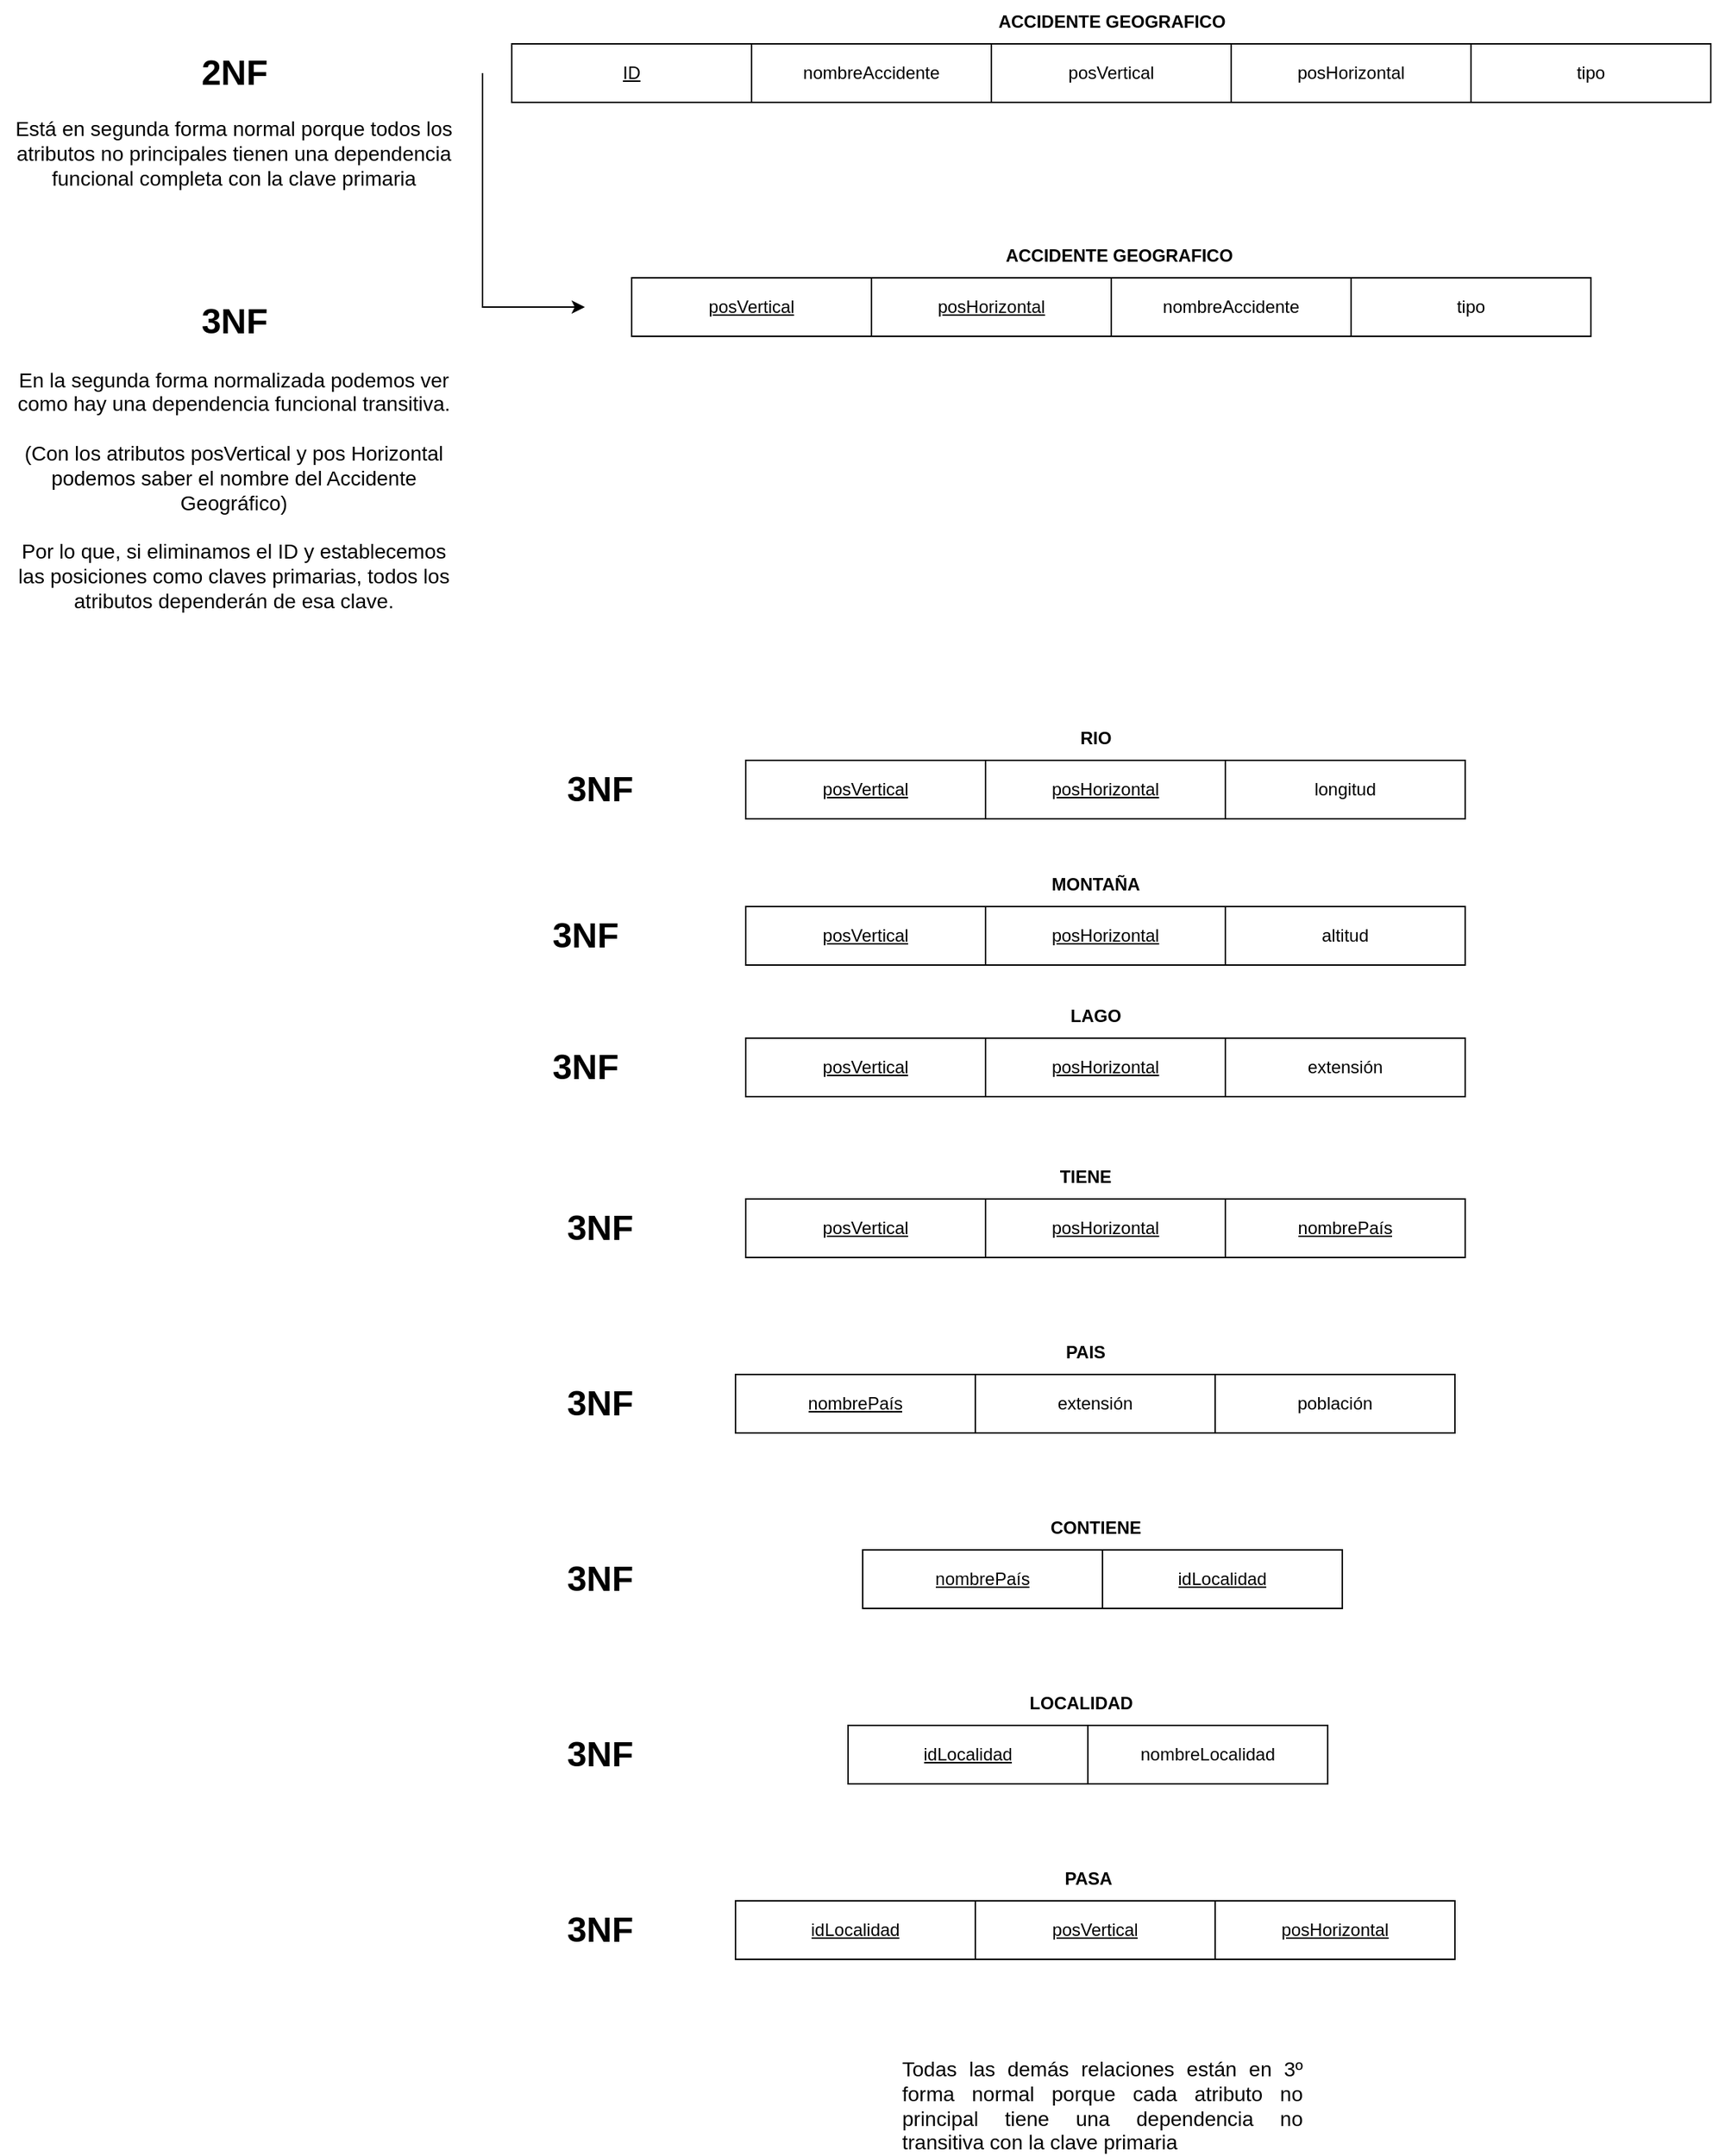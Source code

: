 <mxfile version="23.1.1" type="device">
  <diagram id="R2lEEEUBdFMjLlhIrx00" name="Page-1">
    <mxGraphModel dx="2216" dy="743" grid="1" gridSize="10" guides="1" tooltips="1" connect="1" arrows="1" fold="1" page="1" pageScale="1" pageWidth="850" pageHeight="1100" math="0" shadow="0" extFonts="Permanent Marker^https://fonts.googleapis.com/css?family=Permanent+Marker">
      <root>
        <mxCell id="0" />
        <mxCell id="1" parent="0" />
        <mxCell id="ImPGjt9nL06v0NSoHQ66-117" value="" style="shape=table;startSize=0;container=1;collapsible=0;childLayout=tableLayout;" parent="1" vertex="1">
          <mxGeometry x="10" y="370" width="820" height="40" as="geometry" />
        </mxCell>
        <mxCell id="ImPGjt9nL06v0NSoHQ66-118" value="" style="shape=tableRow;horizontal=0;startSize=0;swimlaneHead=0;swimlaneBody=0;strokeColor=inherit;top=0;left=0;bottom=0;right=0;collapsible=0;dropTarget=0;fillColor=none;points=[[0,0.5],[1,0.5]];portConstraint=eastwest;" parent="ImPGjt9nL06v0NSoHQ66-117" vertex="1">
          <mxGeometry width="820" height="40" as="geometry" />
        </mxCell>
        <mxCell id="ImPGjt9nL06v0NSoHQ66-119" value="&lt;u&gt;ID&lt;/u&gt;" style="shape=partialRectangle;html=1;whiteSpace=wrap;connectable=0;strokeColor=inherit;overflow=hidden;fillColor=none;top=0;left=0;bottom=0;right=0;pointerEvents=1;" parent="ImPGjt9nL06v0NSoHQ66-118" vertex="1">
          <mxGeometry width="164" height="40" as="geometry">
            <mxRectangle width="164" height="40" as="alternateBounds" />
          </mxGeometry>
        </mxCell>
        <mxCell id="ImPGjt9nL06v0NSoHQ66-120" value="nombreAccidente" style="shape=partialRectangle;html=1;whiteSpace=wrap;connectable=0;strokeColor=inherit;overflow=hidden;fillColor=none;top=0;left=0;bottom=0;right=0;pointerEvents=1;" parent="ImPGjt9nL06v0NSoHQ66-118" vertex="1">
          <mxGeometry x="164" width="164" height="40" as="geometry">
            <mxRectangle width="164" height="40" as="alternateBounds" />
          </mxGeometry>
        </mxCell>
        <mxCell id="ImPGjt9nL06v0NSoHQ66-121" value="posVertical" style="shape=partialRectangle;html=1;whiteSpace=wrap;connectable=0;strokeColor=inherit;overflow=hidden;fillColor=none;top=0;left=0;bottom=0;right=0;pointerEvents=1;" parent="ImPGjt9nL06v0NSoHQ66-118" vertex="1">
          <mxGeometry x="328" width="164" height="40" as="geometry">
            <mxRectangle width="164" height="40" as="alternateBounds" />
          </mxGeometry>
        </mxCell>
        <mxCell id="ImPGjt9nL06v0NSoHQ66-122" value="posHorizontal" style="shape=partialRectangle;html=1;whiteSpace=wrap;connectable=0;strokeColor=inherit;overflow=hidden;fillColor=none;top=0;left=0;bottom=0;right=0;pointerEvents=1;" parent="ImPGjt9nL06v0NSoHQ66-118" vertex="1">
          <mxGeometry x="492" width="164" height="40" as="geometry">
            <mxRectangle width="164" height="40" as="alternateBounds" />
          </mxGeometry>
        </mxCell>
        <mxCell id="ImPGjt9nL06v0NSoHQ66-123" value="tipo" style="shape=partialRectangle;html=1;whiteSpace=wrap;connectable=0;strokeColor=inherit;overflow=hidden;fillColor=none;top=0;left=0;bottom=0;right=0;pointerEvents=1;" parent="ImPGjt9nL06v0NSoHQ66-118" vertex="1">
          <mxGeometry x="656" width="164" height="40" as="geometry">
            <mxRectangle width="164" height="40" as="alternateBounds" />
          </mxGeometry>
        </mxCell>
        <mxCell id="ImPGjt9nL06v0NSoHQ66-124" value="&lt;b&gt;ACCIDENTE GEOGRAFICO&lt;/b&gt;" style="text;html=1;strokeColor=none;fillColor=none;align=center;verticalAlign=middle;whiteSpace=wrap;rounded=0;" parent="1" vertex="1">
          <mxGeometry x="297.5" y="340" width="245" height="30" as="geometry" />
        </mxCell>
        <mxCell id="ImPGjt9nL06v0NSoHQ66-126" value="2NF" style="text;strokeColor=none;fillColor=none;html=1;fontSize=24;fontStyle=1;verticalAlign=middle;align=center;" parent="1" vertex="1">
          <mxGeometry x="-230" y="370" width="100" height="40" as="geometry" />
        </mxCell>
        <mxCell id="_f50yiyxXnha7IkVcN_A-1" value="" style="shape=table;startSize=0;container=1;collapsible=0;childLayout=tableLayout;" vertex="1" parent="1">
          <mxGeometry x="92" y="530" width="656" height="40" as="geometry" />
        </mxCell>
        <mxCell id="_f50yiyxXnha7IkVcN_A-2" value="" style="shape=tableRow;horizontal=0;startSize=0;swimlaneHead=0;swimlaneBody=0;strokeColor=inherit;top=0;left=0;bottom=0;right=0;collapsible=0;dropTarget=0;fillColor=none;points=[[0,0.5],[1,0.5]];portConstraint=eastwest;" vertex="1" parent="_f50yiyxXnha7IkVcN_A-1">
          <mxGeometry width="656" height="40" as="geometry" />
        </mxCell>
        <mxCell id="_f50yiyxXnha7IkVcN_A-4" value="&lt;u&gt;posVertical&lt;/u&gt;" style="shape=partialRectangle;html=1;whiteSpace=wrap;connectable=0;strokeColor=inherit;overflow=hidden;fillColor=none;top=0;left=0;bottom=0;right=0;pointerEvents=1;" vertex="1" parent="_f50yiyxXnha7IkVcN_A-2">
          <mxGeometry width="164" height="40" as="geometry">
            <mxRectangle width="164" height="40" as="alternateBounds" />
          </mxGeometry>
        </mxCell>
        <mxCell id="_f50yiyxXnha7IkVcN_A-5" value="&lt;u&gt;posHorizontal&lt;/u&gt;" style="shape=partialRectangle;html=1;whiteSpace=wrap;connectable=0;strokeColor=inherit;overflow=hidden;fillColor=none;top=0;left=0;bottom=0;right=0;pointerEvents=1;" vertex="1" parent="_f50yiyxXnha7IkVcN_A-2">
          <mxGeometry x="164" width="164" height="40" as="geometry">
            <mxRectangle width="164" height="40" as="alternateBounds" />
          </mxGeometry>
        </mxCell>
        <mxCell id="_f50yiyxXnha7IkVcN_A-6" value="nombreAccidente" style="shape=partialRectangle;html=1;whiteSpace=wrap;connectable=0;strokeColor=inherit;overflow=hidden;fillColor=none;top=0;left=0;bottom=0;right=0;pointerEvents=1;" vertex="1" parent="_f50yiyxXnha7IkVcN_A-2">
          <mxGeometry x="328" width="164" height="40" as="geometry">
            <mxRectangle width="164" height="40" as="alternateBounds" />
          </mxGeometry>
        </mxCell>
        <mxCell id="_f50yiyxXnha7IkVcN_A-7" value="tipo" style="shape=partialRectangle;html=1;whiteSpace=wrap;connectable=0;strokeColor=inherit;overflow=hidden;fillColor=none;top=0;left=0;bottom=0;right=0;pointerEvents=1;" vertex="1" parent="_f50yiyxXnha7IkVcN_A-2">
          <mxGeometry x="492" width="164" height="40" as="geometry">
            <mxRectangle width="164" height="40" as="alternateBounds" />
          </mxGeometry>
        </mxCell>
        <mxCell id="_f50yiyxXnha7IkVcN_A-8" value="&lt;b&gt;ACCIDENTE GEOGRAFICO&lt;/b&gt;" style="text;html=1;strokeColor=none;fillColor=none;align=center;verticalAlign=middle;whiteSpace=wrap;rounded=0;" vertex="1" parent="1">
          <mxGeometry x="302.5" y="500" width="245" height="30" as="geometry" />
        </mxCell>
        <mxCell id="_f50yiyxXnha7IkVcN_A-9" value="3NF" style="text;strokeColor=none;fillColor=none;html=1;fontSize=24;fontStyle=1;verticalAlign=middle;align=center;" vertex="1" parent="1">
          <mxGeometry x="-230" y="540" width="100" height="40" as="geometry" />
        </mxCell>
        <mxCell id="_f50yiyxXnha7IkVcN_A-10" value="" style="endArrow=classic;html=1;rounded=0;" edge="1" parent="1">
          <mxGeometry width="50" height="50" relative="1" as="geometry">
            <mxPoint x="-10" y="390" as="sourcePoint" />
            <mxPoint x="60" y="550" as="targetPoint" />
            <Array as="points">
              <mxPoint x="-10" y="550" />
            </Array>
          </mxGeometry>
        </mxCell>
        <mxCell id="_f50yiyxXnha7IkVcN_A-11" value="&lt;font style=&quot;font-size: 14px;&quot;&gt;En la segunda forma normalizada podemos ver como hay una dependencia funcional transitiva.&lt;br&gt;&lt;br&gt;(Con los atributos posVertical y pos Horizontal podemos saber el nombre del Accidente &lt;/font&gt;&lt;font style=&quot;font-size: 14px;&quot;&gt;&lt;font style=&quot;&quot;&gt;Geográfico)&lt;/font&gt;&lt;br&gt;&lt;br&gt;Por lo que, si eliminamos el ID y establecemos las posiciones como claves primarias, todos los atributos dependerán de esa clave.&lt;/font&gt;" style="text;html=1;strokeColor=none;fillColor=none;align=center;verticalAlign=middle;whiteSpace=wrap;rounded=0;" vertex="1" parent="1">
          <mxGeometry x="-335" y="650" width="310" height="50" as="geometry" />
        </mxCell>
        <mxCell id="_f50yiyxXnha7IkVcN_A-13" value="" style="shape=table;startSize=0;container=1;collapsible=0;childLayout=tableLayout;" vertex="1" parent="1">
          <mxGeometry x="170" y="860" width="492" height="40" as="geometry" />
        </mxCell>
        <mxCell id="_f50yiyxXnha7IkVcN_A-14" value="" style="shape=tableRow;horizontal=0;startSize=0;swimlaneHead=0;swimlaneBody=0;strokeColor=inherit;top=0;left=0;bottom=0;right=0;collapsible=0;dropTarget=0;fillColor=none;points=[[0,0.5],[1,0.5]];portConstraint=eastwest;" vertex="1" parent="_f50yiyxXnha7IkVcN_A-13">
          <mxGeometry width="492" height="40" as="geometry" />
        </mxCell>
        <mxCell id="_f50yiyxXnha7IkVcN_A-15" value="&lt;u&gt;posVertical&lt;/u&gt;" style="shape=partialRectangle;html=1;whiteSpace=wrap;connectable=0;strokeColor=inherit;overflow=hidden;fillColor=none;top=0;left=0;bottom=0;right=0;pointerEvents=1;" vertex="1" parent="_f50yiyxXnha7IkVcN_A-14">
          <mxGeometry width="164" height="40" as="geometry">
            <mxRectangle width="164" height="40" as="alternateBounds" />
          </mxGeometry>
        </mxCell>
        <mxCell id="_f50yiyxXnha7IkVcN_A-16" value="&lt;u&gt;posHorizontal&lt;/u&gt;" style="shape=partialRectangle;html=1;whiteSpace=wrap;connectable=0;strokeColor=inherit;overflow=hidden;fillColor=none;top=0;left=0;bottom=0;right=0;pointerEvents=1;" vertex="1" parent="_f50yiyxXnha7IkVcN_A-14">
          <mxGeometry x="164" width="164" height="40" as="geometry">
            <mxRectangle width="164" height="40" as="alternateBounds" />
          </mxGeometry>
        </mxCell>
        <mxCell id="_f50yiyxXnha7IkVcN_A-21" value="longitud" style="shape=partialRectangle;html=1;whiteSpace=wrap;connectable=0;strokeColor=inherit;overflow=hidden;fillColor=none;top=0;left=0;bottom=0;right=0;pointerEvents=1;" vertex="1" parent="_f50yiyxXnha7IkVcN_A-14">
          <mxGeometry x="328" width="164" height="40" as="geometry">
            <mxRectangle width="164" height="40" as="alternateBounds" />
          </mxGeometry>
        </mxCell>
        <mxCell id="_f50yiyxXnha7IkVcN_A-19" value="&lt;b&gt;RIO&lt;/b&gt;" style="text;html=1;strokeColor=none;fillColor=none;align=center;verticalAlign=middle;whiteSpace=wrap;rounded=0;" vertex="1" parent="1">
          <mxGeometry x="286.5" y="830" width="245" height="30" as="geometry" />
        </mxCell>
        <mxCell id="_f50yiyxXnha7IkVcN_A-22" value="3NF" style="text;strokeColor=none;fillColor=none;html=1;fontSize=24;fontStyle=1;verticalAlign=middle;align=center;" vertex="1" parent="1">
          <mxGeometry x="20" y="860" width="100" height="40" as="geometry" />
        </mxCell>
        <mxCell id="_f50yiyxXnha7IkVcN_A-23" value="" style="shape=table;startSize=0;container=1;collapsible=0;childLayout=tableLayout;" vertex="1" parent="1">
          <mxGeometry x="170" y="960" width="492" height="40" as="geometry" />
        </mxCell>
        <mxCell id="_f50yiyxXnha7IkVcN_A-24" value="" style="shape=tableRow;horizontal=0;startSize=0;swimlaneHead=0;swimlaneBody=0;strokeColor=inherit;top=0;left=0;bottom=0;right=0;collapsible=0;dropTarget=0;fillColor=none;points=[[0,0.5],[1,0.5]];portConstraint=eastwest;" vertex="1" parent="_f50yiyxXnha7IkVcN_A-23">
          <mxGeometry width="492" height="40" as="geometry" />
        </mxCell>
        <mxCell id="_f50yiyxXnha7IkVcN_A-25" value="&lt;u&gt;posVertical&lt;/u&gt;" style="shape=partialRectangle;html=1;whiteSpace=wrap;connectable=0;strokeColor=inherit;overflow=hidden;fillColor=none;top=0;left=0;bottom=0;right=0;pointerEvents=1;" vertex="1" parent="_f50yiyxXnha7IkVcN_A-24">
          <mxGeometry width="164" height="40" as="geometry">
            <mxRectangle width="164" height="40" as="alternateBounds" />
          </mxGeometry>
        </mxCell>
        <mxCell id="_f50yiyxXnha7IkVcN_A-26" value="&lt;u&gt;posHorizontal&lt;/u&gt;" style="shape=partialRectangle;html=1;whiteSpace=wrap;connectable=0;strokeColor=inherit;overflow=hidden;fillColor=none;top=0;left=0;bottom=0;right=0;pointerEvents=1;" vertex="1" parent="_f50yiyxXnha7IkVcN_A-24">
          <mxGeometry x="164" width="164" height="40" as="geometry">
            <mxRectangle width="164" height="40" as="alternateBounds" />
          </mxGeometry>
        </mxCell>
        <mxCell id="_f50yiyxXnha7IkVcN_A-27" value="altitud" style="shape=partialRectangle;html=1;whiteSpace=wrap;connectable=0;strokeColor=inherit;overflow=hidden;fillColor=none;top=0;left=0;bottom=0;right=0;pointerEvents=1;" vertex="1" parent="_f50yiyxXnha7IkVcN_A-24">
          <mxGeometry x="328" width="164" height="40" as="geometry">
            <mxRectangle width="164" height="40" as="alternateBounds" />
          </mxGeometry>
        </mxCell>
        <mxCell id="_f50yiyxXnha7IkVcN_A-28" value="&lt;b&gt;MONTAÑA&lt;/b&gt;" style="text;html=1;strokeColor=none;fillColor=none;align=center;verticalAlign=middle;whiteSpace=wrap;rounded=0;" vertex="1" parent="1">
          <mxGeometry x="286.5" y="930" width="245" height="30" as="geometry" />
        </mxCell>
        <mxCell id="_f50yiyxXnha7IkVcN_A-29" value="3NF" style="text;strokeColor=none;fillColor=none;html=1;fontSize=24;fontStyle=1;verticalAlign=middle;align=center;" vertex="1" parent="1">
          <mxGeometry x="10" y="960" width="100" height="40" as="geometry" />
        </mxCell>
        <mxCell id="_f50yiyxXnha7IkVcN_A-31" value="" style="shape=table;startSize=0;container=1;collapsible=0;childLayout=tableLayout;" vertex="1" parent="1">
          <mxGeometry x="170" y="1050" width="492" height="40" as="geometry" />
        </mxCell>
        <mxCell id="_f50yiyxXnha7IkVcN_A-32" value="" style="shape=tableRow;horizontal=0;startSize=0;swimlaneHead=0;swimlaneBody=0;strokeColor=inherit;top=0;left=0;bottom=0;right=0;collapsible=0;dropTarget=0;fillColor=none;points=[[0,0.5],[1,0.5]];portConstraint=eastwest;" vertex="1" parent="_f50yiyxXnha7IkVcN_A-31">
          <mxGeometry width="492" height="40" as="geometry" />
        </mxCell>
        <mxCell id="_f50yiyxXnha7IkVcN_A-33" value="&lt;u&gt;posVertical&lt;/u&gt;" style="shape=partialRectangle;html=1;whiteSpace=wrap;connectable=0;strokeColor=inherit;overflow=hidden;fillColor=none;top=0;left=0;bottom=0;right=0;pointerEvents=1;" vertex="1" parent="_f50yiyxXnha7IkVcN_A-32">
          <mxGeometry width="164" height="40" as="geometry">
            <mxRectangle width="164" height="40" as="alternateBounds" />
          </mxGeometry>
        </mxCell>
        <mxCell id="_f50yiyxXnha7IkVcN_A-34" value="&lt;u&gt;posHorizontal&lt;/u&gt;" style="shape=partialRectangle;html=1;whiteSpace=wrap;connectable=0;strokeColor=inherit;overflow=hidden;fillColor=none;top=0;left=0;bottom=0;right=0;pointerEvents=1;" vertex="1" parent="_f50yiyxXnha7IkVcN_A-32">
          <mxGeometry x="164" width="164" height="40" as="geometry">
            <mxRectangle width="164" height="40" as="alternateBounds" />
          </mxGeometry>
        </mxCell>
        <mxCell id="_f50yiyxXnha7IkVcN_A-35" value="extensión" style="shape=partialRectangle;html=1;whiteSpace=wrap;connectable=0;strokeColor=inherit;overflow=hidden;fillColor=none;top=0;left=0;bottom=0;right=0;pointerEvents=1;" vertex="1" parent="_f50yiyxXnha7IkVcN_A-32">
          <mxGeometry x="328" width="164" height="40" as="geometry">
            <mxRectangle width="164" height="40" as="alternateBounds" />
          </mxGeometry>
        </mxCell>
        <mxCell id="_f50yiyxXnha7IkVcN_A-36" value="&lt;b&gt;LAGO&lt;/b&gt;" style="text;html=1;strokeColor=none;fillColor=none;align=center;verticalAlign=middle;whiteSpace=wrap;rounded=0;" vertex="1" parent="1">
          <mxGeometry x="286.5" y="1020" width="245" height="30" as="geometry" />
        </mxCell>
        <mxCell id="_f50yiyxXnha7IkVcN_A-37" value="3NF" style="text;strokeColor=none;fillColor=none;html=1;fontSize=24;fontStyle=1;verticalAlign=middle;align=center;" vertex="1" parent="1">
          <mxGeometry x="10" y="1050" width="100" height="40" as="geometry" />
        </mxCell>
        <mxCell id="_f50yiyxXnha7IkVcN_A-38" value="" style="shape=table;startSize=0;container=1;collapsible=0;childLayout=tableLayout;" vertex="1" parent="1">
          <mxGeometry x="170" y="1160" width="492" height="40" as="geometry" />
        </mxCell>
        <mxCell id="_f50yiyxXnha7IkVcN_A-39" value="" style="shape=tableRow;horizontal=0;startSize=0;swimlaneHead=0;swimlaneBody=0;strokeColor=inherit;top=0;left=0;bottom=0;right=0;collapsible=0;dropTarget=0;fillColor=none;points=[[0,0.5],[1,0.5]];portConstraint=eastwest;" vertex="1" parent="_f50yiyxXnha7IkVcN_A-38">
          <mxGeometry width="492" height="40" as="geometry" />
        </mxCell>
        <mxCell id="_f50yiyxXnha7IkVcN_A-40" value="&lt;u&gt;posVertical&lt;/u&gt;" style="shape=partialRectangle;html=1;whiteSpace=wrap;connectable=0;strokeColor=inherit;overflow=hidden;fillColor=none;top=0;left=0;bottom=0;right=0;pointerEvents=1;" vertex="1" parent="_f50yiyxXnha7IkVcN_A-39">
          <mxGeometry width="164" height="40" as="geometry">
            <mxRectangle width="164" height="40" as="alternateBounds" />
          </mxGeometry>
        </mxCell>
        <mxCell id="_f50yiyxXnha7IkVcN_A-41" value="&lt;u&gt;posHorizontal&lt;/u&gt;" style="shape=partialRectangle;html=1;whiteSpace=wrap;connectable=0;strokeColor=inherit;overflow=hidden;fillColor=none;top=0;left=0;bottom=0;right=0;pointerEvents=1;" vertex="1" parent="_f50yiyxXnha7IkVcN_A-39">
          <mxGeometry x="164" width="164" height="40" as="geometry">
            <mxRectangle width="164" height="40" as="alternateBounds" />
          </mxGeometry>
        </mxCell>
        <mxCell id="_f50yiyxXnha7IkVcN_A-42" value="&lt;u&gt;nombrePaís&lt;/u&gt;" style="shape=partialRectangle;html=1;whiteSpace=wrap;connectable=0;strokeColor=inherit;overflow=hidden;fillColor=none;top=0;left=0;bottom=0;right=0;pointerEvents=1;" vertex="1" parent="_f50yiyxXnha7IkVcN_A-39">
          <mxGeometry x="328" width="164" height="40" as="geometry">
            <mxRectangle width="164" height="40" as="alternateBounds" />
          </mxGeometry>
        </mxCell>
        <mxCell id="_f50yiyxXnha7IkVcN_A-43" value="&lt;b&gt;TIENE&lt;/b&gt;" style="text;html=1;strokeColor=none;fillColor=none;align=center;verticalAlign=middle;whiteSpace=wrap;rounded=0;" vertex="1" parent="1">
          <mxGeometry x="279.5" y="1130" width="245" height="30" as="geometry" />
        </mxCell>
        <mxCell id="_f50yiyxXnha7IkVcN_A-45" value="3NF" style="text;strokeColor=none;fillColor=none;html=1;fontSize=24;fontStyle=1;verticalAlign=middle;align=center;" vertex="1" parent="1">
          <mxGeometry x="20" y="1160" width="100" height="40" as="geometry" />
        </mxCell>
        <mxCell id="_f50yiyxXnha7IkVcN_A-46" value="" style="shape=table;startSize=0;container=1;collapsible=0;childLayout=tableLayout;" vertex="1" parent="1">
          <mxGeometry x="163" y="1280" width="492" height="40" as="geometry" />
        </mxCell>
        <mxCell id="_f50yiyxXnha7IkVcN_A-47" value="" style="shape=tableRow;horizontal=0;startSize=0;swimlaneHead=0;swimlaneBody=0;strokeColor=inherit;top=0;left=0;bottom=0;right=0;collapsible=0;dropTarget=0;fillColor=none;points=[[0,0.5],[1,0.5]];portConstraint=eastwest;" vertex="1" parent="_f50yiyxXnha7IkVcN_A-46">
          <mxGeometry width="492" height="40" as="geometry" />
        </mxCell>
        <mxCell id="_f50yiyxXnha7IkVcN_A-48" value="&lt;u&gt;nombrePaís&lt;/u&gt;" style="shape=partialRectangle;html=1;whiteSpace=wrap;connectable=0;strokeColor=inherit;overflow=hidden;fillColor=none;top=0;left=0;bottom=0;right=0;pointerEvents=1;" vertex="1" parent="_f50yiyxXnha7IkVcN_A-47">
          <mxGeometry width="164" height="40" as="geometry">
            <mxRectangle width="164" height="40" as="alternateBounds" />
          </mxGeometry>
        </mxCell>
        <mxCell id="_f50yiyxXnha7IkVcN_A-49" value="extensión" style="shape=partialRectangle;html=1;whiteSpace=wrap;connectable=0;strokeColor=inherit;overflow=hidden;fillColor=none;top=0;left=0;bottom=0;right=0;pointerEvents=1;" vertex="1" parent="_f50yiyxXnha7IkVcN_A-47">
          <mxGeometry x="164" width="164" height="40" as="geometry">
            <mxRectangle width="164" height="40" as="alternateBounds" />
          </mxGeometry>
        </mxCell>
        <mxCell id="_f50yiyxXnha7IkVcN_A-50" value="población" style="shape=partialRectangle;html=1;whiteSpace=wrap;connectable=0;strokeColor=inherit;overflow=hidden;fillColor=none;top=0;left=0;bottom=0;right=0;pointerEvents=1;" vertex="1" parent="_f50yiyxXnha7IkVcN_A-47">
          <mxGeometry x="328" width="164" height="40" as="geometry">
            <mxRectangle width="164" height="40" as="alternateBounds" />
          </mxGeometry>
        </mxCell>
        <mxCell id="_f50yiyxXnha7IkVcN_A-51" value="&lt;b&gt;PAIS&lt;/b&gt;" style="text;html=1;strokeColor=none;fillColor=none;align=center;verticalAlign=middle;whiteSpace=wrap;rounded=0;" vertex="1" parent="1">
          <mxGeometry x="279.5" y="1250" width="245" height="30" as="geometry" />
        </mxCell>
        <mxCell id="_f50yiyxXnha7IkVcN_A-52" value="3NF" style="text;strokeColor=none;fillColor=none;html=1;fontSize=24;fontStyle=1;verticalAlign=middle;align=center;" vertex="1" parent="1">
          <mxGeometry x="20" y="1280" width="100" height="40" as="geometry" />
        </mxCell>
        <mxCell id="_f50yiyxXnha7IkVcN_A-53" value="" style="shape=table;startSize=0;container=1;collapsible=0;childLayout=tableLayout;" vertex="1" parent="1">
          <mxGeometry x="250" y="1400" width="328" height="40" as="geometry" />
        </mxCell>
        <mxCell id="_f50yiyxXnha7IkVcN_A-54" value="" style="shape=tableRow;horizontal=0;startSize=0;swimlaneHead=0;swimlaneBody=0;strokeColor=inherit;top=0;left=0;bottom=0;right=0;collapsible=0;dropTarget=0;fillColor=none;points=[[0,0.5],[1,0.5]];portConstraint=eastwest;" vertex="1" parent="_f50yiyxXnha7IkVcN_A-53">
          <mxGeometry width="328" height="40" as="geometry" />
        </mxCell>
        <mxCell id="_f50yiyxXnha7IkVcN_A-55" value="&lt;u&gt;nombrePaís&lt;/u&gt;" style="shape=partialRectangle;html=1;whiteSpace=wrap;connectable=0;strokeColor=inherit;overflow=hidden;fillColor=none;top=0;left=0;bottom=0;right=0;pointerEvents=1;" vertex="1" parent="_f50yiyxXnha7IkVcN_A-54">
          <mxGeometry width="164" height="40" as="geometry">
            <mxRectangle width="164" height="40" as="alternateBounds" />
          </mxGeometry>
        </mxCell>
        <mxCell id="_f50yiyxXnha7IkVcN_A-56" value="&lt;u&gt;idLocalidad&lt;/u&gt;" style="shape=partialRectangle;html=1;whiteSpace=wrap;connectable=0;strokeColor=inherit;overflow=hidden;fillColor=none;top=0;left=0;bottom=0;right=0;pointerEvents=1;" vertex="1" parent="_f50yiyxXnha7IkVcN_A-54">
          <mxGeometry x="164" width="164" height="40" as="geometry">
            <mxRectangle width="164" height="40" as="alternateBounds" />
          </mxGeometry>
        </mxCell>
        <mxCell id="_f50yiyxXnha7IkVcN_A-58" value="&lt;b&gt;CONTIENE&lt;/b&gt;" style="text;html=1;strokeColor=none;fillColor=none;align=center;verticalAlign=middle;whiteSpace=wrap;rounded=0;" vertex="1" parent="1">
          <mxGeometry x="286.5" y="1370" width="245" height="30" as="geometry" />
        </mxCell>
        <mxCell id="_f50yiyxXnha7IkVcN_A-59" value="3NF" style="text;strokeColor=none;fillColor=none;html=1;fontSize=24;fontStyle=1;verticalAlign=middle;align=center;" vertex="1" parent="1">
          <mxGeometry x="20" y="1400" width="100" height="40" as="geometry" />
        </mxCell>
        <mxCell id="_f50yiyxXnha7IkVcN_A-60" value="" style="shape=table;startSize=0;container=1;collapsible=0;childLayout=tableLayout;" vertex="1" parent="1">
          <mxGeometry x="240" y="1520" width="328" height="40" as="geometry" />
        </mxCell>
        <mxCell id="_f50yiyxXnha7IkVcN_A-61" value="" style="shape=tableRow;horizontal=0;startSize=0;swimlaneHead=0;swimlaneBody=0;strokeColor=inherit;top=0;left=0;bottom=0;right=0;collapsible=0;dropTarget=0;fillColor=none;points=[[0,0.5],[1,0.5]];portConstraint=eastwest;" vertex="1" parent="_f50yiyxXnha7IkVcN_A-60">
          <mxGeometry width="328" height="40" as="geometry" />
        </mxCell>
        <mxCell id="_f50yiyxXnha7IkVcN_A-62" value="&lt;u&gt;idLocalidad&lt;/u&gt;" style="shape=partialRectangle;html=1;whiteSpace=wrap;connectable=0;strokeColor=inherit;overflow=hidden;fillColor=none;top=0;left=0;bottom=0;right=0;pointerEvents=1;" vertex="1" parent="_f50yiyxXnha7IkVcN_A-61">
          <mxGeometry width="164" height="40" as="geometry">
            <mxRectangle width="164" height="40" as="alternateBounds" />
          </mxGeometry>
        </mxCell>
        <mxCell id="_f50yiyxXnha7IkVcN_A-63" value="nombreLocalidad" style="shape=partialRectangle;html=1;whiteSpace=wrap;connectable=0;strokeColor=inherit;overflow=hidden;fillColor=none;top=0;left=0;bottom=0;right=0;pointerEvents=1;" vertex="1" parent="_f50yiyxXnha7IkVcN_A-61">
          <mxGeometry x="164" width="164" height="40" as="geometry">
            <mxRectangle width="164" height="40" as="alternateBounds" />
          </mxGeometry>
        </mxCell>
        <mxCell id="_f50yiyxXnha7IkVcN_A-64" value="&lt;b&gt;LOCALIDAD&lt;/b&gt;" style="text;html=1;strokeColor=none;fillColor=none;align=center;verticalAlign=middle;whiteSpace=wrap;rounded=0;" vertex="1" parent="1">
          <mxGeometry x="276.5" y="1490" width="245" height="30" as="geometry" />
        </mxCell>
        <mxCell id="_f50yiyxXnha7IkVcN_A-65" value="3NF" style="text;strokeColor=none;fillColor=none;html=1;fontSize=24;fontStyle=1;verticalAlign=middle;align=center;" vertex="1" parent="1">
          <mxGeometry x="20" y="1520" width="100" height="40" as="geometry" />
        </mxCell>
        <mxCell id="_f50yiyxXnha7IkVcN_A-66" value="" style="shape=table;startSize=0;container=1;collapsible=0;childLayout=tableLayout;" vertex="1" parent="1">
          <mxGeometry x="163" y="1640" width="492" height="40" as="geometry" />
        </mxCell>
        <mxCell id="_f50yiyxXnha7IkVcN_A-67" value="" style="shape=tableRow;horizontal=0;startSize=0;swimlaneHead=0;swimlaneBody=0;strokeColor=inherit;top=0;left=0;bottom=0;right=0;collapsible=0;dropTarget=0;fillColor=none;points=[[0,0.5],[1,0.5]];portConstraint=eastwest;" vertex="1" parent="_f50yiyxXnha7IkVcN_A-66">
          <mxGeometry width="492" height="40" as="geometry" />
        </mxCell>
        <mxCell id="_f50yiyxXnha7IkVcN_A-68" value="&lt;u&gt;idLocalidad&lt;/u&gt;" style="shape=partialRectangle;html=1;whiteSpace=wrap;connectable=0;strokeColor=inherit;overflow=hidden;fillColor=none;top=0;left=0;bottom=0;right=0;pointerEvents=1;" vertex="1" parent="_f50yiyxXnha7IkVcN_A-67">
          <mxGeometry width="164" height="40" as="geometry">
            <mxRectangle width="164" height="40" as="alternateBounds" />
          </mxGeometry>
        </mxCell>
        <mxCell id="_f50yiyxXnha7IkVcN_A-69" value="&lt;u&gt;posVertical&lt;/u&gt;" style="shape=partialRectangle;html=1;whiteSpace=wrap;connectable=0;strokeColor=inherit;overflow=hidden;fillColor=none;top=0;left=0;bottom=0;right=0;pointerEvents=1;" vertex="1" parent="_f50yiyxXnha7IkVcN_A-67">
          <mxGeometry x="164" width="164" height="40" as="geometry">
            <mxRectangle width="164" height="40" as="alternateBounds" />
          </mxGeometry>
        </mxCell>
        <mxCell id="_f50yiyxXnha7IkVcN_A-72" value="&lt;u&gt;posHorizontal&lt;/u&gt;" style="shape=partialRectangle;html=1;whiteSpace=wrap;connectable=0;strokeColor=inherit;overflow=hidden;fillColor=none;top=0;left=0;bottom=0;right=0;pointerEvents=1;" vertex="1" parent="_f50yiyxXnha7IkVcN_A-67">
          <mxGeometry x="328" width="164" height="40" as="geometry">
            <mxRectangle width="164" height="40" as="alternateBounds" />
          </mxGeometry>
        </mxCell>
        <mxCell id="_f50yiyxXnha7IkVcN_A-70" value="&lt;b&gt;PASA&lt;/b&gt;" style="text;html=1;strokeColor=none;fillColor=none;align=center;verticalAlign=middle;whiteSpace=wrap;rounded=0;" vertex="1" parent="1">
          <mxGeometry x="281.5" y="1610" width="245" height="30" as="geometry" />
        </mxCell>
        <mxCell id="_f50yiyxXnha7IkVcN_A-71" value="3NF" style="text;strokeColor=none;fillColor=none;html=1;fontSize=24;fontStyle=1;verticalAlign=middle;align=center;" vertex="1" parent="1">
          <mxGeometry x="20" y="1640" width="100" height="40" as="geometry" />
        </mxCell>
        <mxCell id="_f50yiyxXnha7IkVcN_A-75" value="&lt;font style=&quot;font-size: 14px;&quot;&gt;Está en segunda forma normal porque todos los atributos no principales tienen una dependencia funcional completa con la clave primaria&lt;/font&gt;" style="text;html=1;strokeColor=none;fillColor=none;align=center;verticalAlign=middle;whiteSpace=wrap;rounded=0;" vertex="1" parent="1">
          <mxGeometry x="-340" y="400" width="320" height="90" as="geometry" />
        </mxCell>
        <mxCell id="_f50yiyxXnha7IkVcN_A-76" value="&lt;div style=&quot;text-align: justify;&quot;&gt;&lt;span style=&quot;font-size: 14px; background-color: initial;&quot;&gt;Todas las demás relaciones están en 3º forma normal porque cada atributo no principal tiene una dependencia no transitiva con la clave primaria&lt;/span&gt;&lt;/div&gt;" style="text;html=1;strokeColor=none;fillColor=none;align=center;verticalAlign=middle;whiteSpace=wrap;rounded=0;" vertex="1" parent="1">
          <mxGeometry x="276" y="1750" width="276" height="60" as="geometry" />
        </mxCell>
      </root>
    </mxGraphModel>
  </diagram>
</mxfile>
